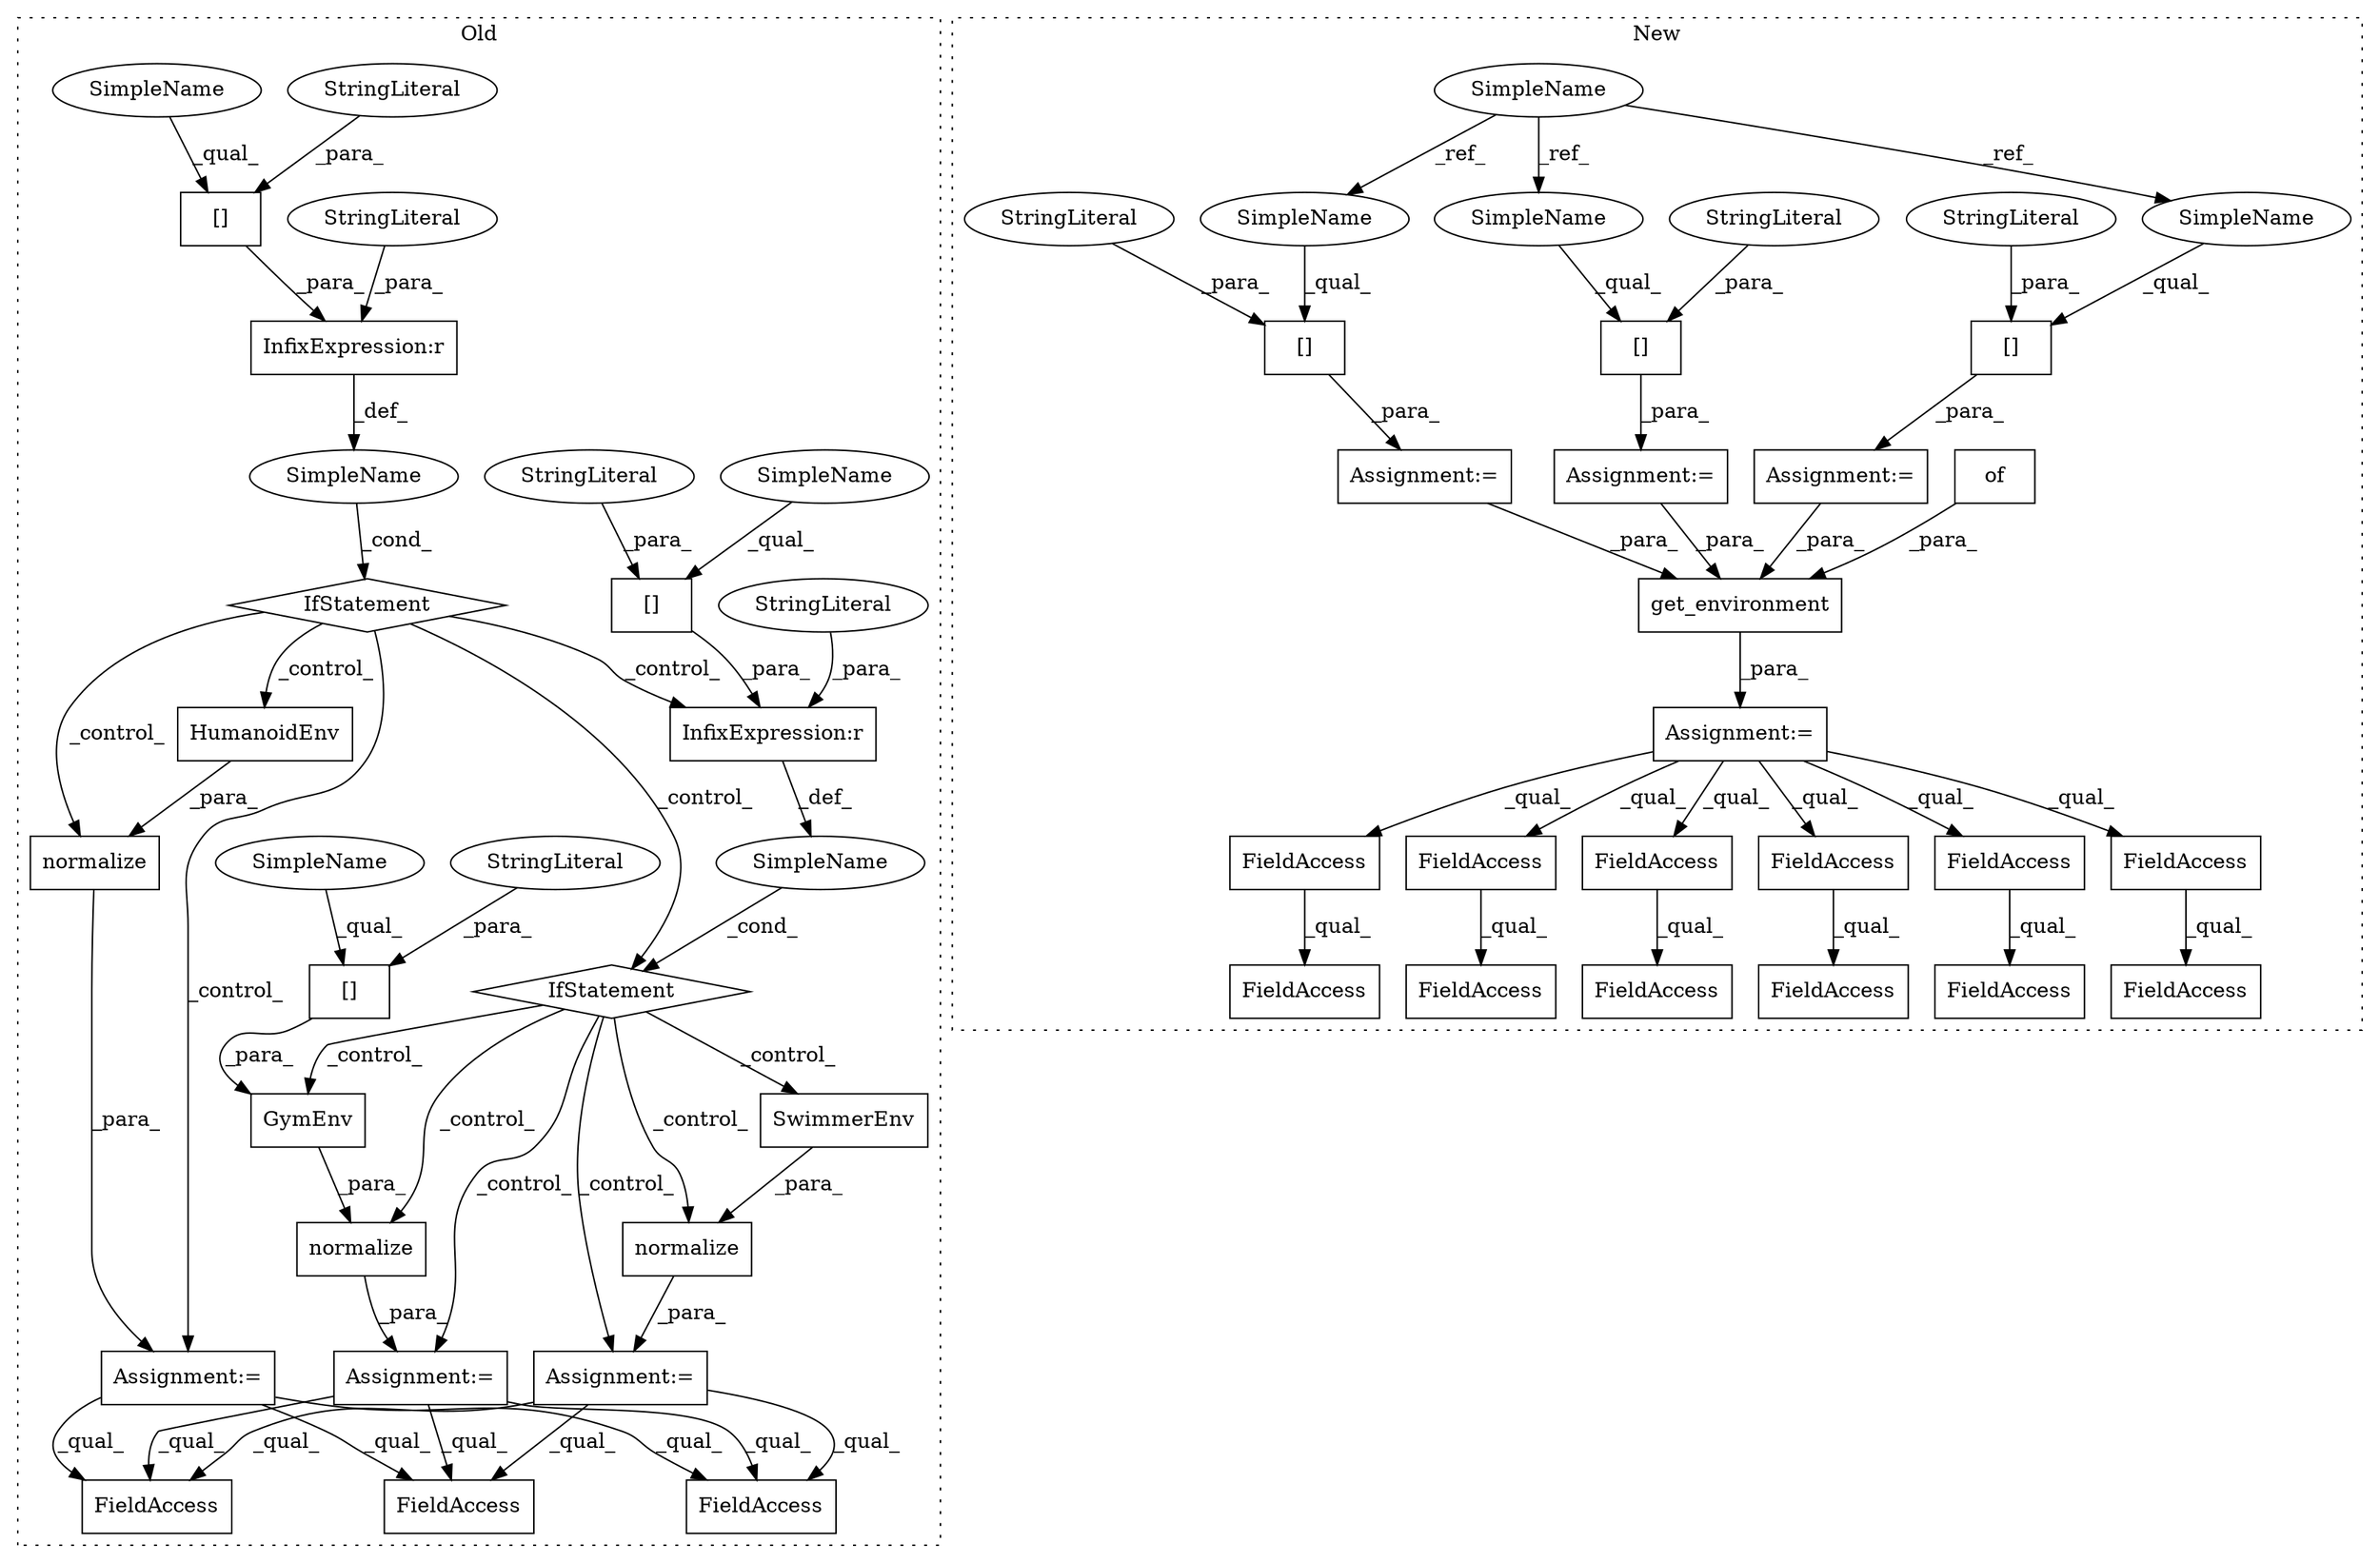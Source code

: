digraph G {
subgraph cluster0 {
1 [label="SwimmerEnv" a="32" s="2744" l="12" shape="box"];
3 [label="SimpleName" a="42" s="" l="" shape="ellipse"];
4 [label="normalize" a="32" s="2783,2820" l="10,1" shape="box"];
5 [label="SimpleName" a="42" s="" l="" shape="ellipse"];
6 [label="InfixExpression:r" a="27" s="2701" l="4" shape="box"];
7 [label="[]" a="2" s="2682,2700" l="8,1" shape="box"];
8 [label="StringLiteral" a="45" s="2705" l="15" shape="ellipse"];
9 [label="StringLiteral" a="45" s="2690" l="10" shape="ellipse"];
10 [label="InfixExpression:r" a="27" s="2602" l="4" shape="box"];
11 [label="[]" a="2" s="2583,2601" l="8,1" shape="box"];
12 [label="StringLiteral" a="45" s="2591" l="10" shape="ellipse"];
13 [label="StringLiteral" a="45" s="2606" l="16" shape="ellipse"];
14 [label="HumanoidEnv" a="32" s="2646" l="13" shape="box"];
15 [label="FieldAccess" a="22" s="3279" l="8" shape="box"];
16 [label="GymEnv" a="32" s="2793,2819" l="7,1" shape="box"];
17 [label="[]" a="2" s="2800,2818" l="8,1" shape="box"];
31 [label="normalize" a="32" s="2734,2756" l="10,1" shape="box"];
32 [label="IfStatement" a="25" s="2579,2622" l="4,2" shape="diamond"];
33 [label="normalize" a="32" s="2636,2659" l="10,1" shape="box"];
34 [label="IfStatement" a="25" s="2678,2720" l="4,2" shape="diamond"];
35 [label="Assignment:=" a="7" s="2733" l="1" shape="box"];
43 [label="Assignment:=" a="7" s="2635" l="1" shape="box"];
45 [label="Assignment:=" a="7" s="2782" l="1" shape="box"];
46 [label="StringLiteral" a="45" s="2808" l="10" shape="ellipse"];
50 [label="FieldAccess" a="22" s="3187" l="8" shape="box"];
51 [label="FieldAccess" a="22" s="2885" l="8" shape="box"];
55 [label="SimpleName" a="42" s="2583" l="7" shape="ellipse"];
56 [label="SimpleName" a="42" s="2800" l="7" shape="ellipse"];
57 [label="SimpleName" a="42" s="2682" l="7" shape="ellipse"];
label = "Old";
style="dotted";
}
subgraph cluster1 {
2 [label="get_environment" a="32" s="2310,2355" l="16,1" shape="box"];
18 [label="FieldAccess" a="22" s="2939" l="16" shape="box"];
19 [label="FieldAccess" a="22" s="2939" l="22" shape="box"];
20 [label="FieldAccess" a="22" s="2414" l="21" shape="box"];
21 [label="FieldAccess" a="22" s="2414" l="27" shape="box"];
22 [label="FieldAccess" a="22" s="2442" l="22" shape="box"];
23 [label="FieldAccess" a="22" s="2758" l="27" shape="box"];
24 [label="FieldAccess" a="22" s="2911" l="27" shape="box"];
25 [label="FieldAccess" a="22" s="2845" l="27" shape="box"];
26 [label="FieldAccess" a="22" s="2845" l="21" shape="box"];
27 [label="FieldAccess" a="22" s="2911" l="21" shape="box"];
28 [label="FieldAccess" a="22" s="2758" l="21" shape="box"];
29 [label="FieldAccess" a="22" s="2442" l="16" shape="box"];
30 [label="of" a="32" s="2351" l="4" shape="box"];
36 [label="Assignment:=" a="7" s="2309" l="1" shape="box"];
37 [label="Assignment:=" a="7" s="2224" l="1" shape="box"];
38 [label="[]" a="2" s="2225,2243" l="8,1" shape="box"];
39 [label="SimpleName" a="42" s="1758" l="7" shape="ellipse"];
40 [label="[]" a="2" s="2255,2269" l="8,1" shape="box"];
41 [label="Assignment:=" a="7" s="2254" l="1" shape="box"];
42 [label="[]" a="2" s="2283,2299" l="8,1" shape="box"];
44 [label="Assignment:=" a="7" s="2282" l="1" shape="box"];
47 [label="StringLiteral" a="45" s="2291" l="8" shape="ellipse"];
48 [label="StringLiteral" a="45" s="2233" l="10" shape="ellipse"];
49 [label="StringLiteral" a="45" s="2263" l="6" shape="ellipse"];
52 [label="SimpleName" a="42" s="2255" l="7" shape="ellipse"];
53 [label="SimpleName" a="42" s="2283" l="7" shape="ellipse"];
54 [label="SimpleName" a="42" s="2225" l="7" shape="ellipse"];
label = "New";
style="dotted";
}
1 -> 31 [label="_para_"];
2 -> 36 [label="_para_"];
3 -> 32 [label="_cond_"];
4 -> 45 [label="_para_"];
5 -> 34 [label="_cond_"];
6 -> 5 [label="_def_"];
7 -> 6 [label="_para_"];
8 -> 6 [label="_para_"];
9 -> 7 [label="_para_"];
10 -> 3 [label="_def_"];
11 -> 10 [label="_para_"];
12 -> 11 [label="_para_"];
13 -> 10 [label="_para_"];
14 -> 33 [label="_para_"];
16 -> 4 [label="_para_"];
17 -> 16 [label="_para_"];
18 -> 19 [label="_qual_"];
20 -> 21 [label="_qual_"];
26 -> 25 [label="_qual_"];
27 -> 24 [label="_qual_"];
28 -> 23 [label="_qual_"];
29 -> 22 [label="_qual_"];
30 -> 2 [label="_para_"];
31 -> 35 [label="_para_"];
32 -> 14 [label="_control_"];
32 -> 6 [label="_control_"];
32 -> 34 [label="_control_"];
32 -> 43 [label="_control_"];
32 -> 33 [label="_control_"];
33 -> 43 [label="_para_"];
34 -> 4 [label="_control_"];
34 -> 16 [label="_control_"];
34 -> 45 [label="_control_"];
34 -> 31 [label="_control_"];
34 -> 35 [label="_control_"];
34 -> 1 [label="_control_"];
35 -> 50 [label="_qual_"];
35 -> 51 [label="_qual_"];
35 -> 15 [label="_qual_"];
36 -> 18 [label="_qual_"];
36 -> 29 [label="_qual_"];
36 -> 27 [label="_qual_"];
36 -> 26 [label="_qual_"];
36 -> 20 [label="_qual_"];
36 -> 28 [label="_qual_"];
37 -> 2 [label="_para_"];
38 -> 37 [label="_para_"];
39 -> 53 [label="_ref_"];
39 -> 54 [label="_ref_"];
39 -> 52 [label="_ref_"];
40 -> 41 [label="_para_"];
41 -> 2 [label="_para_"];
42 -> 44 [label="_para_"];
43 -> 15 [label="_qual_"];
43 -> 50 [label="_qual_"];
43 -> 51 [label="_qual_"];
44 -> 2 [label="_para_"];
45 -> 51 [label="_qual_"];
45 -> 50 [label="_qual_"];
45 -> 15 [label="_qual_"];
46 -> 17 [label="_para_"];
47 -> 42 [label="_para_"];
48 -> 38 [label="_para_"];
49 -> 40 [label="_para_"];
52 -> 40 [label="_qual_"];
53 -> 42 [label="_qual_"];
54 -> 38 [label="_qual_"];
55 -> 11 [label="_qual_"];
56 -> 17 [label="_qual_"];
57 -> 7 [label="_qual_"];
}